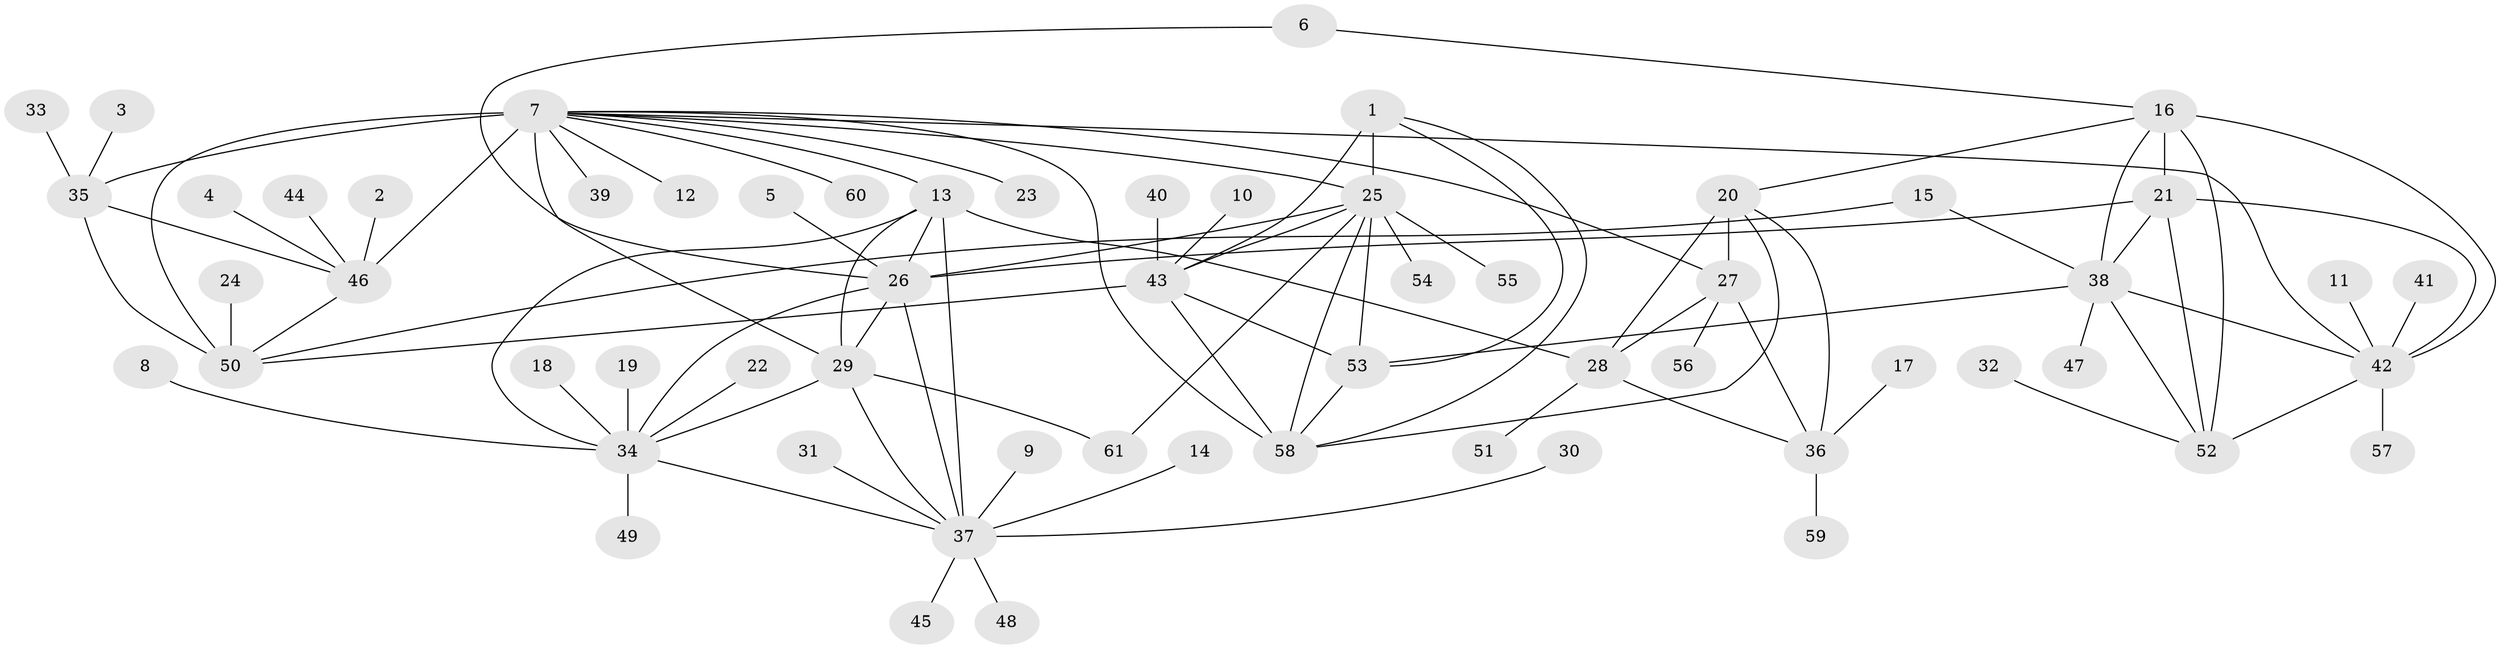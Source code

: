 // original degree distribution, {9: 0.058333333333333334, 10: 0.016666666666666666, 8: 0.075, 7: 0.03333333333333333, 6: 0.025, 5: 0.008333333333333333, 11: 0.016666666666666666, 12: 0.016666666666666666, 4: 0.008333333333333333, 1: 0.6083333333333333, 2: 0.125, 3: 0.008333333333333333}
// Generated by graph-tools (version 1.1) at 2025/26/03/09/25 03:26:46]
// undirected, 61 vertices, 96 edges
graph export_dot {
graph [start="1"]
  node [color=gray90,style=filled];
  1;
  2;
  3;
  4;
  5;
  6;
  7;
  8;
  9;
  10;
  11;
  12;
  13;
  14;
  15;
  16;
  17;
  18;
  19;
  20;
  21;
  22;
  23;
  24;
  25;
  26;
  27;
  28;
  29;
  30;
  31;
  32;
  33;
  34;
  35;
  36;
  37;
  38;
  39;
  40;
  41;
  42;
  43;
  44;
  45;
  46;
  47;
  48;
  49;
  50;
  51;
  52;
  53;
  54;
  55;
  56;
  57;
  58;
  59;
  60;
  61;
  1 -- 25 [weight=2.0];
  1 -- 43 [weight=1.0];
  1 -- 53 [weight=1.0];
  1 -- 58 [weight=1.0];
  2 -- 46 [weight=1.0];
  3 -- 35 [weight=1.0];
  4 -- 46 [weight=1.0];
  5 -- 26 [weight=1.0];
  6 -- 16 [weight=1.0];
  6 -- 26 [weight=1.0];
  7 -- 12 [weight=1.0];
  7 -- 13 [weight=1.0];
  7 -- 23 [weight=1.0];
  7 -- 25 [weight=1.0];
  7 -- 27 [weight=1.0];
  7 -- 29 [weight=1.0];
  7 -- 35 [weight=3.0];
  7 -- 39 [weight=1.0];
  7 -- 42 [weight=1.0];
  7 -- 46 [weight=3.0];
  7 -- 50 [weight=3.0];
  7 -- 58 [weight=1.0];
  7 -- 60 [weight=1.0];
  8 -- 34 [weight=1.0];
  9 -- 37 [weight=1.0];
  10 -- 43 [weight=1.0];
  11 -- 42 [weight=1.0];
  13 -- 26 [weight=2.0];
  13 -- 28 [weight=1.0];
  13 -- 29 [weight=2.0];
  13 -- 34 [weight=2.0];
  13 -- 37 [weight=2.0];
  14 -- 37 [weight=1.0];
  15 -- 38 [weight=1.0];
  15 -- 50 [weight=1.0];
  16 -- 20 [weight=1.0];
  16 -- 21 [weight=2.0];
  16 -- 38 [weight=2.0];
  16 -- 42 [weight=2.0];
  16 -- 52 [weight=2.0];
  17 -- 36 [weight=1.0];
  18 -- 34 [weight=1.0];
  19 -- 34 [weight=1.0];
  20 -- 27 [weight=4.0];
  20 -- 28 [weight=2.0];
  20 -- 36 [weight=2.0];
  20 -- 58 [weight=1.0];
  21 -- 26 [weight=1.0];
  21 -- 38 [weight=1.0];
  21 -- 42 [weight=1.0];
  21 -- 52 [weight=1.0];
  22 -- 34 [weight=1.0];
  24 -- 50 [weight=1.0];
  25 -- 26 [weight=1.0];
  25 -- 43 [weight=2.0];
  25 -- 53 [weight=2.0];
  25 -- 54 [weight=1.0];
  25 -- 55 [weight=1.0];
  25 -- 58 [weight=2.0];
  25 -- 61 [weight=1.0];
  26 -- 29 [weight=1.0];
  26 -- 34 [weight=1.0];
  26 -- 37 [weight=1.0];
  27 -- 28 [weight=2.0];
  27 -- 36 [weight=2.0];
  27 -- 56 [weight=1.0];
  28 -- 36 [weight=1.0];
  28 -- 51 [weight=1.0];
  29 -- 34 [weight=1.0];
  29 -- 37 [weight=1.0];
  29 -- 61 [weight=1.0];
  30 -- 37 [weight=1.0];
  31 -- 37 [weight=1.0];
  32 -- 52 [weight=1.0];
  33 -- 35 [weight=1.0];
  34 -- 37 [weight=1.0];
  34 -- 49 [weight=1.0];
  35 -- 46 [weight=1.0];
  35 -- 50 [weight=1.0];
  36 -- 59 [weight=1.0];
  37 -- 45 [weight=1.0];
  37 -- 48 [weight=1.0];
  38 -- 42 [weight=1.0];
  38 -- 47 [weight=1.0];
  38 -- 52 [weight=1.0];
  38 -- 53 [weight=1.0];
  40 -- 43 [weight=1.0];
  41 -- 42 [weight=1.0];
  42 -- 52 [weight=1.0];
  42 -- 57 [weight=1.0];
  43 -- 50 [weight=1.0];
  43 -- 53 [weight=1.0];
  43 -- 58 [weight=1.0];
  44 -- 46 [weight=1.0];
  46 -- 50 [weight=1.0];
  53 -- 58 [weight=1.0];
}
